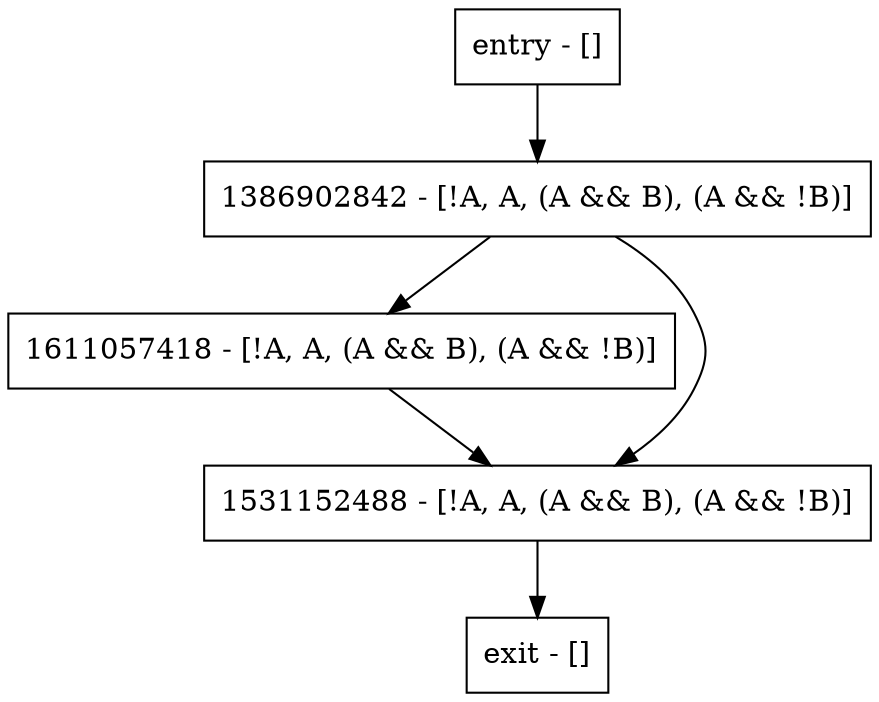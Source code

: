 digraph foo {
node [shape=record];
entry [label="entry - []"];
exit [label="exit - []"];
1386902842 [label="1386902842 - [!A, A, (A && B), (A && !B)]"];
1611057418 [label="1611057418 - [!A, A, (A && B), (A && !B)]"];
1531152488 [label="1531152488 - [!A, A, (A && B), (A && !B)]"];
entry;
exit;
entry -> 1386902842;
1386902842 -> 1611057418;
1386902842 -> 1531152488;
1611057418 -> 1531152488;
1531152488 -> exit;
}

